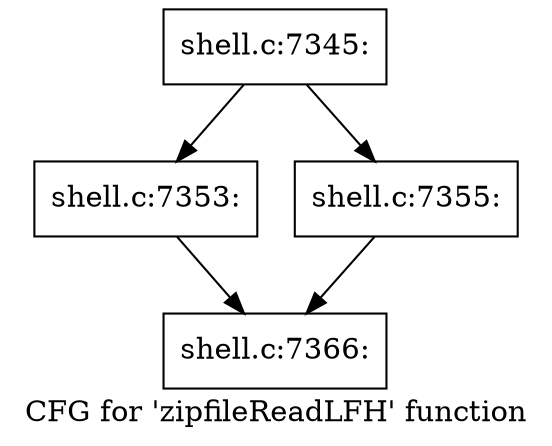 digraph "CFG for 'zipfileReadLFH' function" {
	label="CFG for 'zipfileReadLFH' function";

	Node0x560276af3020 [shape=record,label="{shell.c:7345:}"];
	Node0x560276af3020 -> Node0x560276afd750;
	Node0x560276af3020 -> Node0x560276afd7f0;
	Node0x560276afd750 [shape=record,label="{shell.c:7353:}"];
	Node0x560276afd750 -> Node0x560276afd7a0;
	Node0x560276afd7f0 [shape=record,label="{shell.c:7355:}"];
	Node0x560276afd7f0 -> Node0x560276afd7a0;
	Node0x560276afd7a0 [shape=record,label="{shell.c:7366:}"];
}
